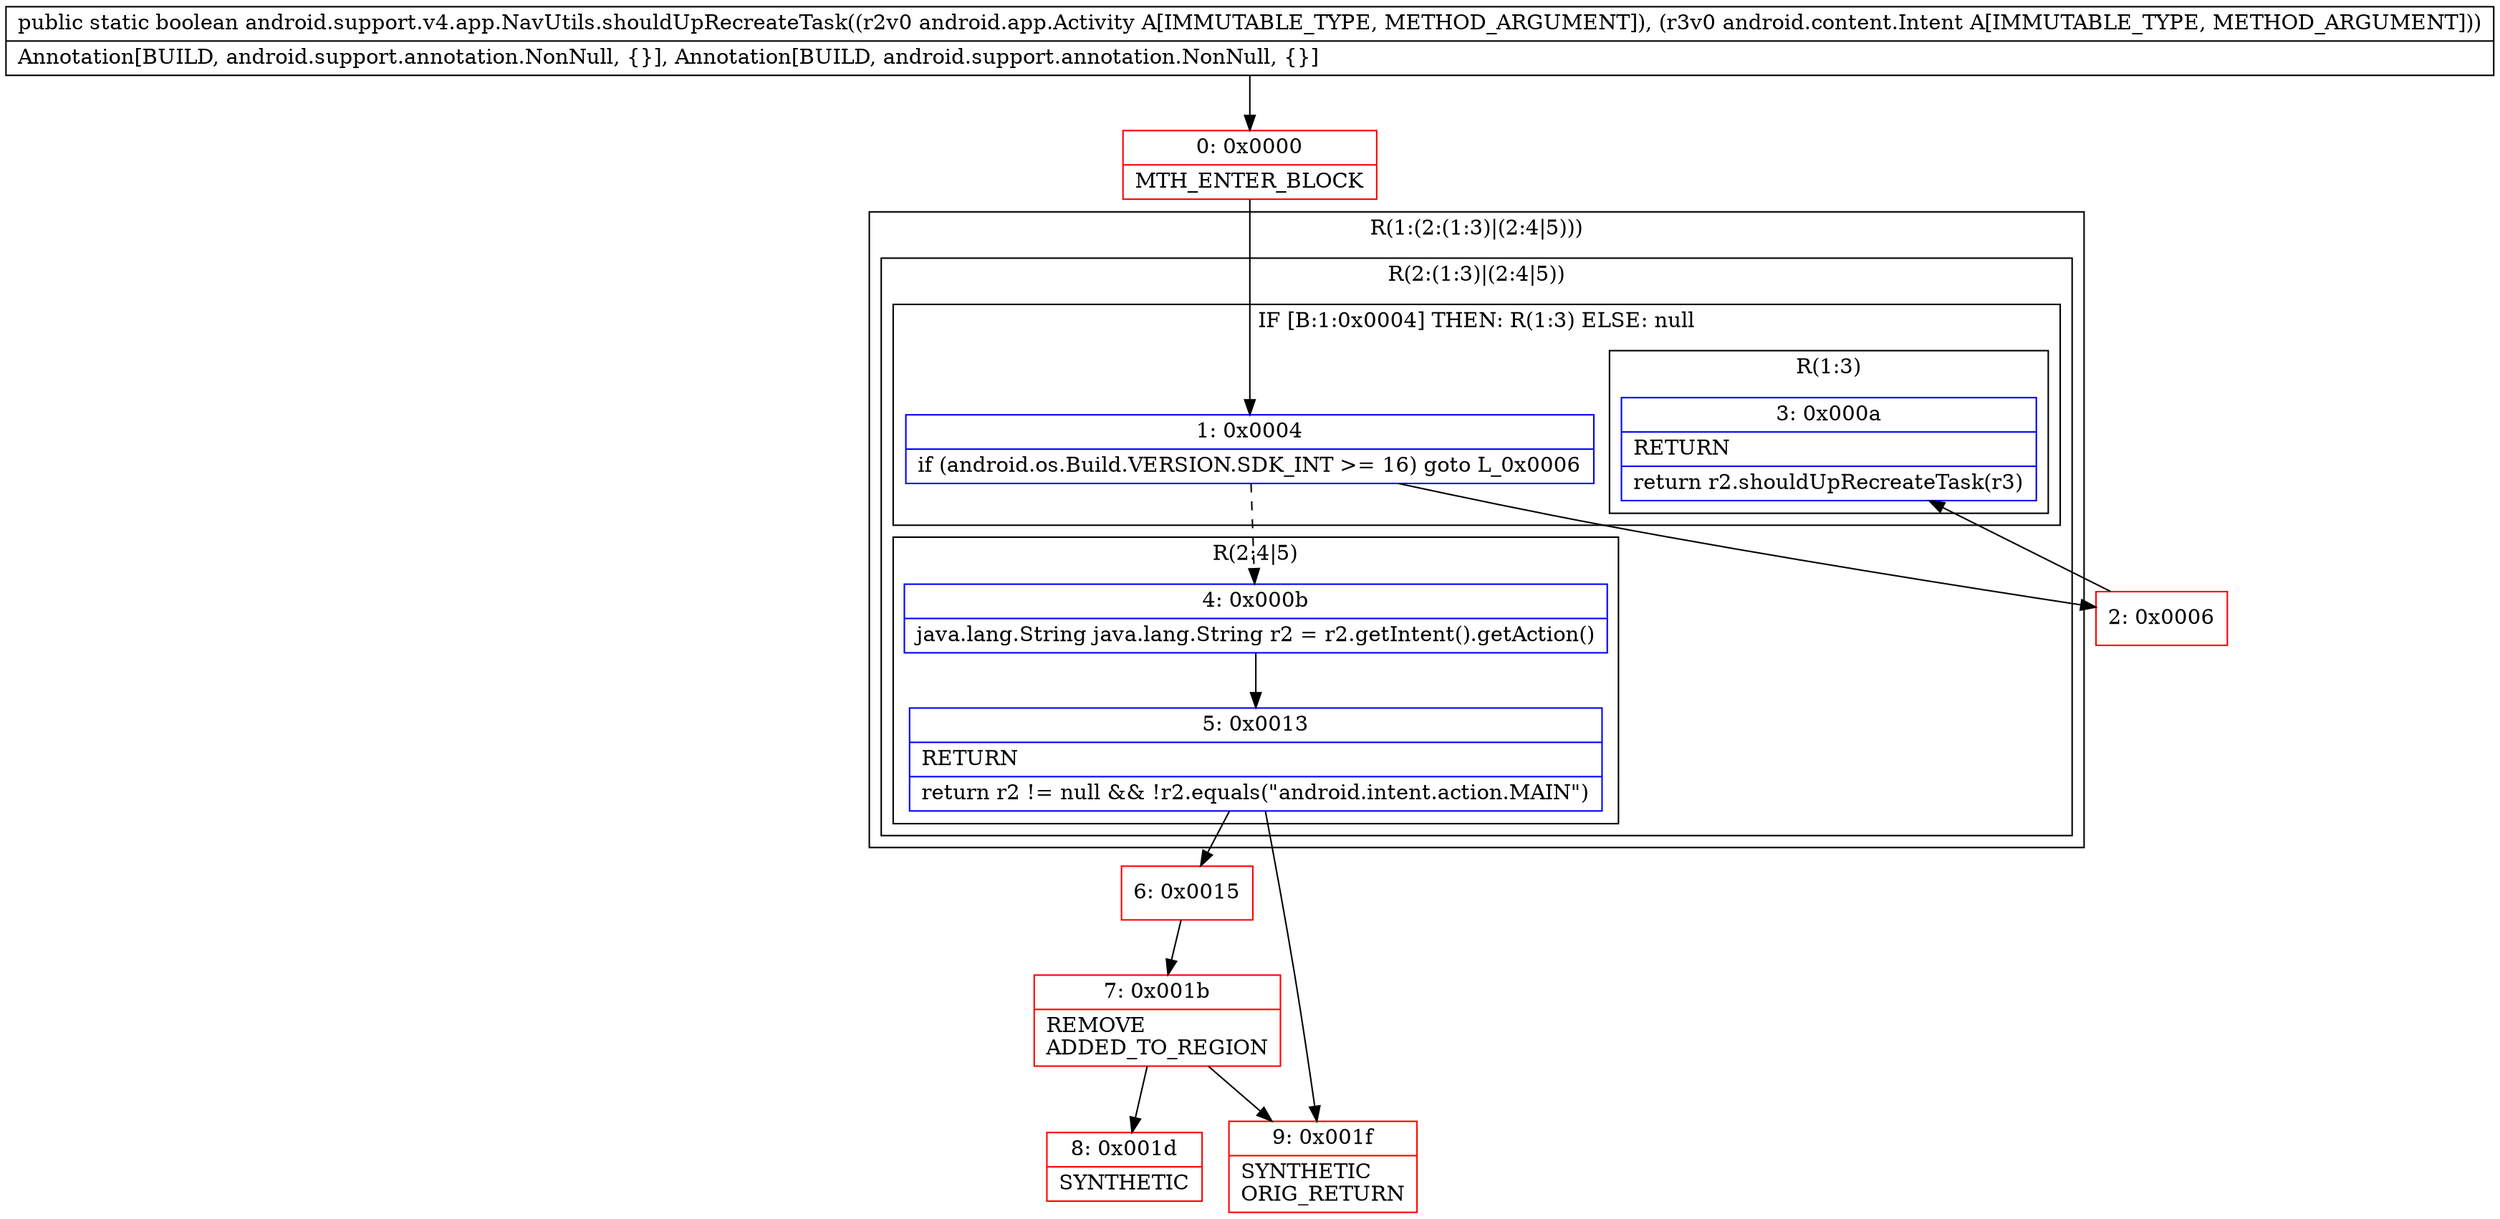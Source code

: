 digraph "CFG forandroid.support.v4.app.NavUtils.shouldUpRecreateTask(Landroid\/app\/Activity;Landroid\/content\/Intent;)Z" {
subgraph cluster_Region_93011751 {
label = "R(1:(2:(1:3)|(2:4|5)))";
node [shape=record,color=blue];
subgraph cluster_Region_777200323 {
label = "R(2:(1:3)|(2:4|5))";
node [shape=record,color=blue];
subgraph cluster_IfRegion_988011327 {
label = "IF [B:1:0x0004] THEN: R(1:3) ELSE: null";
node [shape=record,color=blue];
Node_1 [shape=record,label="{1\:\ 0x0004|if (android.os.Build.VERSION.SDK_INT \>= 16) goto L_0x0006\l}"];
subgraph cluster_Region_531936004 {
label = "R(1:3)";
node [shape=record,color=blue];
Node_3 [shape=record,label="{3\:\ 0x000a|RETURN\l|return r2.shouldUpRecreateTask(r3)\l}"];
}
}
subgraph cluster_Region_1255403151 {
label = "R(2:4|5)";
node [shape=record,color=blue];
Node_4 [shape=record,label="{4\:\ 0x000b|java.lang.String java.lang.String r2 = r2.getIntent().getAction()\l}"];
Node_5 [shape=record,label="{5\:\ 0x0013|RETURN\l|return r2 != null && !r2.equals(\"android.intent.action.MAIN\")\l}"];
}
}
}
Node_0 [shape=record,color=red,label="{0\:\ 0x0000|MTH_ENTER_BLOCK\l}"];
Node_2 [shape=record,color=red,label="{2\:\ 0x0006}"];
Node_6 [shape=record,color=red,label="{6\:\ 0x0015}"];
Node_7 [shape=record,color=red,label="{7\:\ 0x001b|REMOVE\lADDED_TO_REGION\l}"];
Node_8 [shape=record,color=red,label="{8\:\ 0x001d|SYNTHETIC\l}"];
Node_9 [shape=record,color=red,label="{9\:\ 0x001f|SYNTHETIC\lORIG_RETURN\l}"];
MethodNode[shape=record,label="{public static boolean android.support.v4.app.NavUtils.shouldUpRecreateTask((r2v0 android.app.Activity A[IMMUTABLE_TYPE, METHOD_ARGUMENT]), (r3v0 android.content.Intent A[IMMUTABLE_TYPE, METHOD_ARGUMENT]))  | Annotation[BUILD, android.support.annotation.NonNull, \{\}], Annotation[BUILD, android.support.annotation.NonNull, \{\}]\l}"];
MethodNode -> Node_0;
Node_1 -> Node_2;
Node_1 -> Node_4[style=dashed];
Node_4 -> Node_5;
Node_5 -> Node_6;
Node_5 -> Node_9;
Node_0 -> Node_1;
Node_2 -> Node_3;
Node_6 -> Node_7;
Node_7 -> Node_8;
Node_7 -> Node_9;
}

